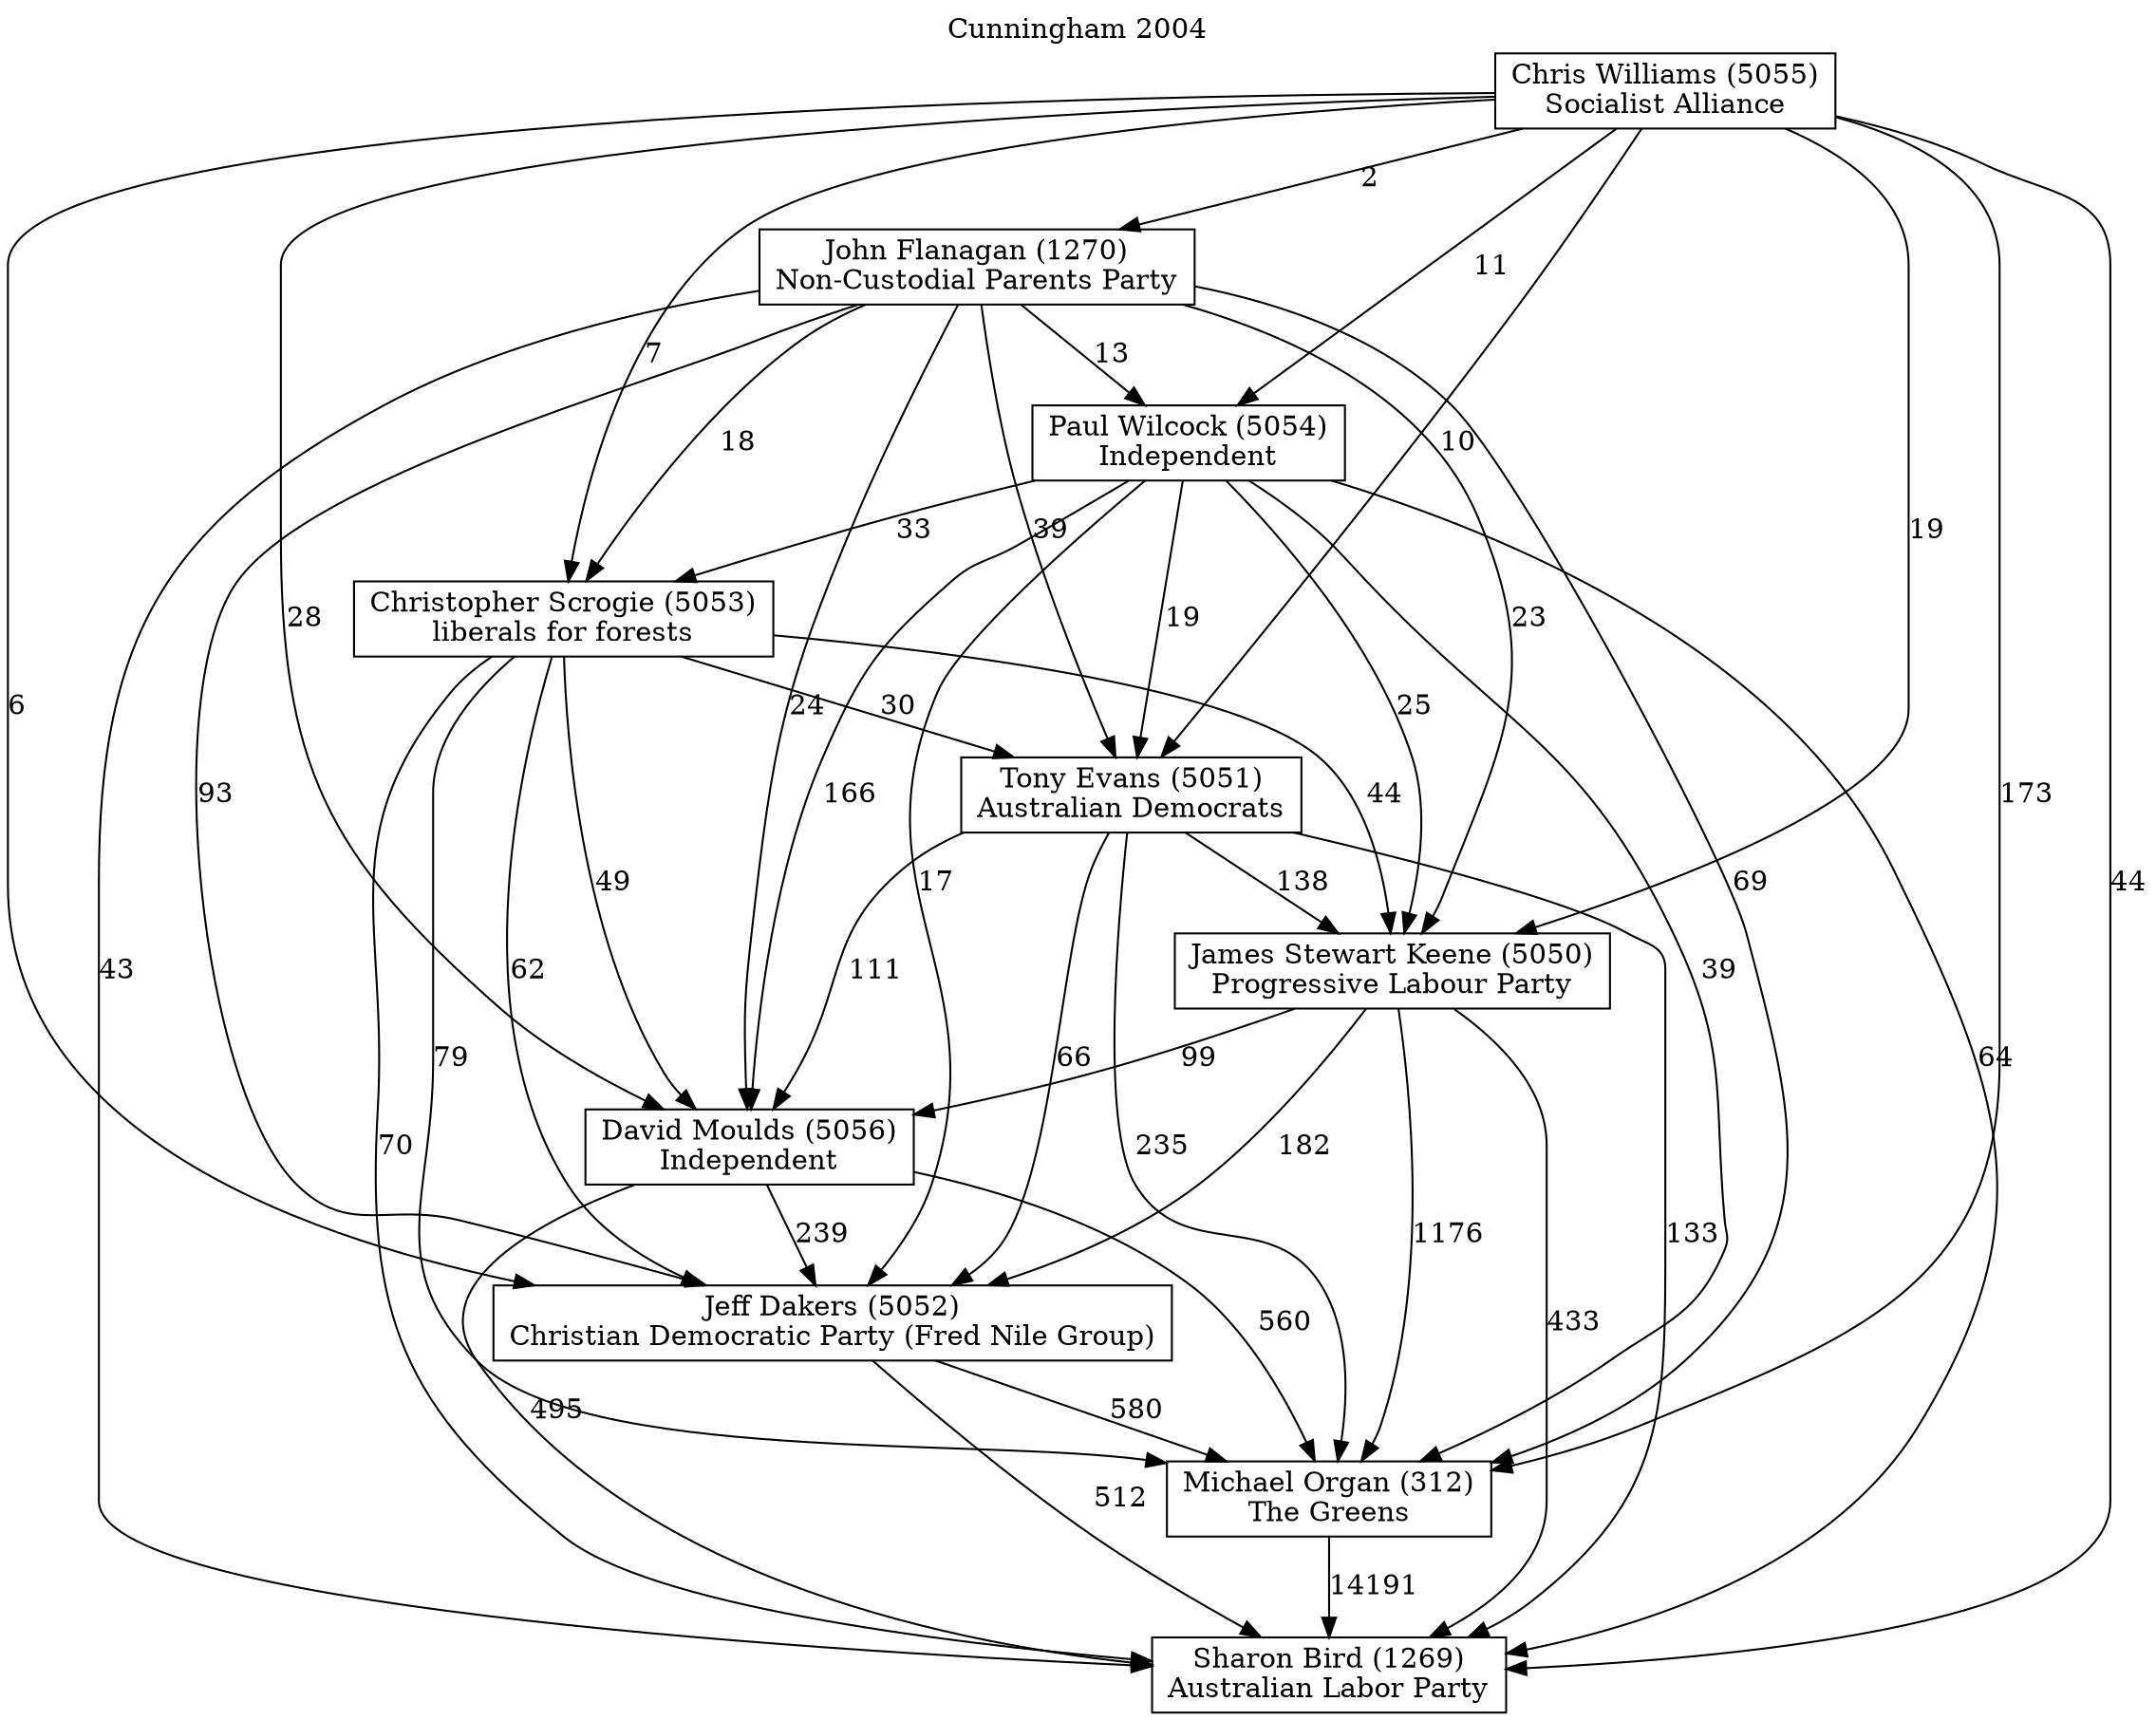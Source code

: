 // House preference flow
digraph "Sharon Bird (1269)_Cunningham_2004" {
	graph [label="Cunningham 2004" labelloc=t mclimit=10]
	node [shape=box]
	"Sharon Bird (1269)" [label="Sharon Bird (1269)
Australian Labor Party"]
	"Michael Organ (312)" [label="Michael Organ (312)
The Greens"]
	"Jeff Dakers (5052)" [label="Jeff Dakers (5052)
Christian Democratic Party (Fred Nile Group)"]
	"David Moulds (5056)" [label="David Moulds (5056)
Independent"]
	"James Stewart Keene (5050)" [label="James Stewart Keene (5050)
Progressive Labour Party"]
	"Tony Evans (5051)" [label="Tony Evans (5051)
Australian Democrats"]
	"Christopher Scrogie (5053)" [label="Christopher Scrogie (5053)
liberals for forests"]
	"Paul Wilcock (5054)" [label="Paul Wilcock (5054)
Independent"]
	"John Flanagan (1270)" [label="John Flanagan (1270)
Non-Custodial Parents Party"]
	"Chris Williams (5055)" [label="Chris Williams (5055)
Socialist Alliance"]
	"Michael Organ (312)" -> "Sharon Bird (1269)" [label=14191]
	"Jeff Dakers (5052)" -> "Michael Organ (312)" [label=580]
	"David Moulds (5056)" -> "Jeff Dakers (5052)" [label=239]
	"James Stewart Keene (5050)" -> "David Moulds (5056)" [label=99]
	"Tony Evans (5051)" -> "James Stewart Keene (5050)" [label=138]
	"Christopher Scrogie (5053)" -> "Tony Evans (5051)" [label=30]
	"Paul Wilcock (5054)" -> "Christopher Scrogie (5053)" [label=33]
	"John Flanagan (1270)" -> "Paul Wilcock (5054)" [label=13]
	"Chris Williams (5055)" -> "John Flanagan (1270)" [label=2]
	"Jeff Dakers (5052)" -> "Sharon Bird (1269)" [label=512]
	"David Moulds (5056)" -> "Sharon Bird (1269)" [label=495]
	"James Stewart Keene (5050)" -> "Sharon Bird (1269)" [label=433]
	"Tony Evans (5051)" -> "Sharon Bird (1269)" [label=133]
	"Christopher Scrogie (5053)" -> "Sharon Bird (1269)" [label=70]
	"Paul Wilcock (5054)" -> "Sharon Bird (1269)" [label=64]
	"John Flanagan (1270)" -> "Sharon Bird (1269)" [label=43]
	"Chris Williams (5055)" -> "Sharon Bird (1269)" [label=44]
	"Chris Williams (5055)" -> "Paul Wilcock (5054)" [label=11]
	"John Flanagan (1270)" -> "Christopher Scrogie (5053)" [label=18]
	"Chris Williams (5055)" -> "Christopher Scrogie (5053)" [label=7]
	"Paul Wilcock (5054)" -> "Tony Evans (5051)" [label=19]
	"John Flanagan (1270)" -> "Tony Evans (5051)" [label=39]
	"Chris Williams (5055)" -> "Tony Evans (5051)" [label=10]
	"Christopher Scrogie (5053)" -> "James Stewart Keene (5050)" [label=44]
	"Paul Wilcock (5054)" -> "James Stewart Keene (5050)" [label=25]
	"John Flanagan (1270)" -> "James Stewart Keene (5050)" [label=23]
	"Chris Williams (5055)" -> "James Stewart Keene (5050)" [label=19]
	"Tony Evans (5051)" -> "David Moulds (5056)" [label=111]
	"Christopher Scrogie (5053)" -> "David Moulds (5056)" [label=49]
	"Paul Wilcock (5054)" -> "David Moulds (5056)" [label=166]
	"John Flanagan (1270)" -> "David Moulds (5056)" [label=24]
	"Chris Williams (5055)" -> "David Moulds (5056)" [label=28]
	"James Stewart Keene (5050)" -> "Jeff Dakers (5052)" [label=182]
	"Tony Evans (5051)" -> "Jeff Dakers (5052)" [label=66]
	"Christopher Scrogie (5053)" -> "Jeff Dakers (5052)" [label=62]
	"Paul Wilcock (5054)" -> "Jeff Dakers (5052)" [label=17]
	"John Flanagan (1270)" -> "Jeff Dakers (5052)" [label=93]
	"Chris Williams (5055)" -> "Jeff Dakers (5052)" [label=6]
	"David Moulds (5056)" -> "Michael Organ (312)" [label=560]
	"James Stewart Keene (5050)" -> "Michael Organ (312)" [label=1176]
	"Tony Evans (5051)" -> "Michael Organ (312)" [label=235]
	"Christopher Scrogie (5053)" -> "Michael Organ (312)" [label=79]
	"Paul Wilcock (5054)" -> "Michael Organ (312)" [label=39]
	"John Flanagan (1270)" -> "Michael Organ (312)" [label=69]
	"Chris Williams (5055)" -> "Michael Organ (312)" [label=173]
}
